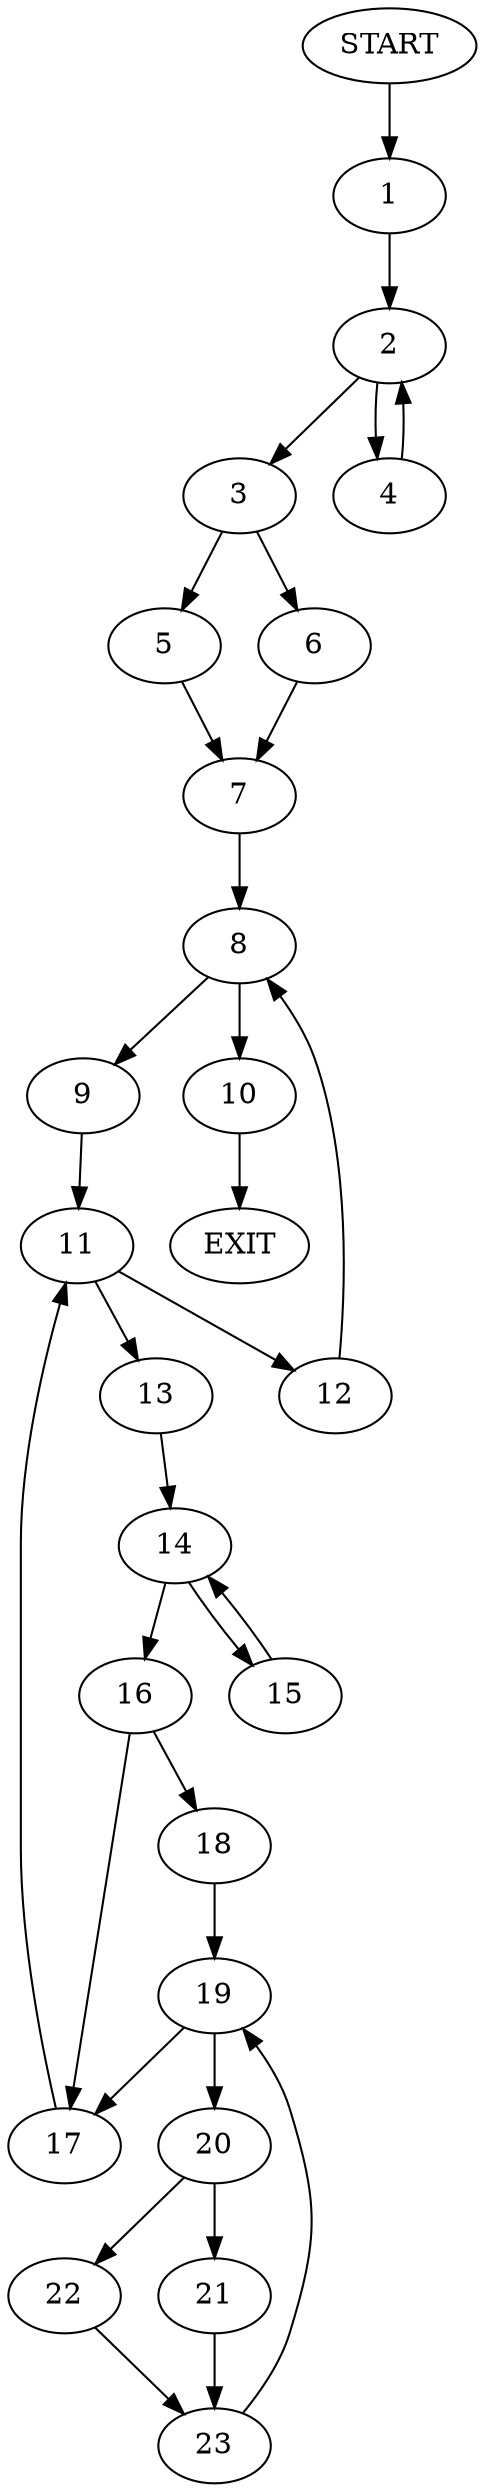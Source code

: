 digraph {
0 [label="START"]
24 [label="EXIT"]
0 -> 1
1 -> 2
2 -> 3
2 -> 4
3 -> 5
3 -> 6
4 -> 2
5 -> 7
6 -> 7
7 -> 8
8 -> 9
8 -> 10
9 -> 11
10 -> 24
11 -> 12
11 -> 13
13 -> 14
12 -> 8
14 -> 15
14 -> 16
16 -> 17
16 -> 18
15 -> 14
17 -> 11
18 -> 19
19 -> 17
19 -> 20
20 -> 21
20 -> 22
21 -> 23
22 -> 23
23 -> 19
}
